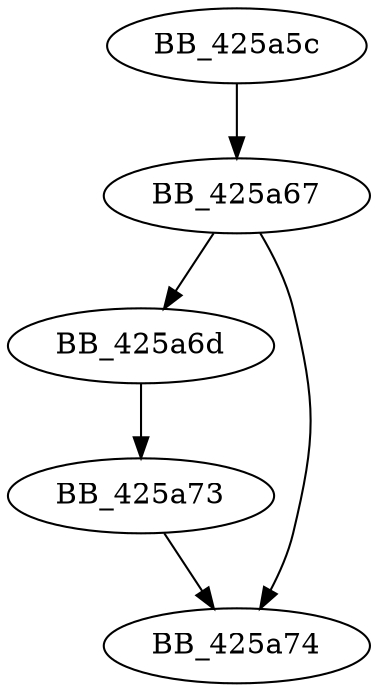 DiGraph sub_425A5C{
BB_425a5c->BB_425a67
BB_425a67->BB_425a6d
BB_425a67->BB_425a74
BB_425a6d->BB_425a73
BB_425a73->BB_425a74
}

